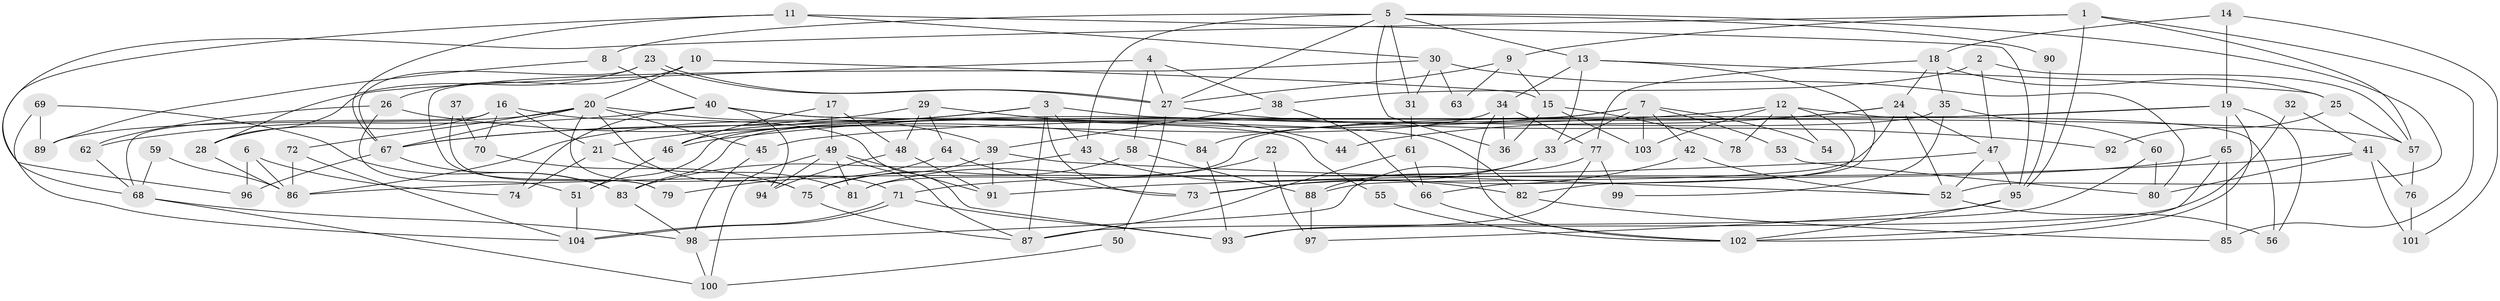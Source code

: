 // Generated by graph-tools (version 1.1) at 2025/50/03/09/25 04:50:38]
// undirected, 104 vertices, 208 edges
graph export_dot {
graph [start="1"]
  node [color=gray90,style=filled];
  1;
  2;
  3;
  4;
  5;
  6;
  7;
  8;
  9;
  10;
  11;
  12;
  13;
  14;
  15;
  16;
  17;
  18;
  19;
  20;
  21;
  22;
  23;
  24;
  25;
  26;
  27;
  28;
  29;
  30;
  31;
  32;
  33;
  34;
  35;
  36;
  37;
  38;
  39;
  40;
  41;
  42;
  43;
  44;
  45;
  46;
  47;
  48;
  49;
  50;
  51;
  52;
  53;
  54;
  55;
  56;
  57;
  58;
  59;
  60;
  61;
  62;
  63;
  64;
  65;
  66;
  67;
  68;
  69;
  70;
  71;
  72;
  73;
  74;
  75;
  76;
  77;
  78;
  79;
  80;
  81;
  82;
  83;
  84;
  85;
  86;
  87;
  88;
  89;
  90;
  91;
  92;
  93;
  94;
  95;
  96;
  97;
  98;
  99;
  100;
  101;
  102;
  103;
  104;
  1 -- 95;
  1 -- 9;
  1 -- 57;
  1 -- 68;
  1 -- 85;
  2 -- 38;
  2 -- 47;
  2 -- 57;
  3 -- 67;
  3 -- 57;
  3 -- 43;
  3 -- 73;
  3 -- 86;
  3 -- 87;
  4 -- 28;
  4 -- 27;
  4 -- 38;
  4 -- 58;
  5 -- 13;
  5 -- 43;
  5 -- 8;
  5 -- 27;
  5 -- 31;
  5 -- 36;
  5 -- 52;
  5 -- 90;
  6 -- 86;
  6 -- 96;
  6 -- 74;
  7 -- 51;
  7 -- 42;
  7 -- 21;
  7 -- 33;
  7 -- 53;
  7 -- 54;
  7 -- 103;
  8 -- 40;
  8 -- 89;
  9 -- 27;
  9 -- 15;
  9 -- 63;
  10 -- 20;
  10 -- 26;
  10 -- 15;
  11 -- 67;
  11 -- 95;
  11 -- 30;
  11 -- 96;
  12 -- 103;
  12 -- 56;
  12 -- 46;
  12 -- 54;
  12 -- 66;
  12 -- 78;
  13 -- 25;
  13 -- 34;
  13 -- 33;
  13 -- 82;
  14 -- 18;
  14 -- 19;
  14 -- 101;
  15 -- 36;
  15 -- 78;
  15 -- 103;
  16 -- 21;
  16 -- 68;
  16 -- 28;
  16 -- 70;
  16 -- 93;
  17 -- 46;
  17 -- 49;
  17 -- 48;
  18 -- 24;
  18 -- 77;
  18 -- 25;
  18 -- 35;
  19 -- 45;
  19 -- 65;
  19 -- 56;
  19 -- 81;
  19 -- 102;
  20 -- 75;
  20 -- 67;
  20 -- 39;
  20 -- 45;
  20 -- 71;
  20 -- 72;
  20 -- 89;
  21 -- 81;
  21 -- 74;
  22 -- 81;
  22 -- 97;
  23 -- 27;
  23 -- 27;
  23 -- 28;
  23 -- 67;
  24 -- 47;
  24 -- 52;
  24 -- 44;
  24 -- 84;
  24 -- 88;
  25 -- 57;
  25 -- 92;
  26 -- 62;
  26 -- 84;
  26 -- 51;
  27 -- 50;
  27 -- 92;
  28 -- 86;
  29 -- 48;
  29 -- 67;
  29 -- 44;
  29 -- 64;
  30 -- 80;
  30 -- 31;
  30 -- 63;
  30 -- 79;
  31 -- 61;
  32 -- 41;
  32 -- 93;
  33 -- 73;
  33 -- 88;
  34 -- 46;
  34 -- 102;
  34 -- 36;
  34 -- 77;
  35 -- 83;
  35 -- 60;
  35 -- 99;
  37 -- 79;
  37 -- 70;
  38 -- 39;
  38 -- 66;
  39 -- 75;
  39 -- 52;
  39 -- 91;
  40 -- 82;
  40 -- 74;
  40 -- 55;
  40 -- 62;
  40 -- 94;
  41 -- 101;
  41 -- 91;
  41 -- 76;
  41 -- 80;
  42 -- 73;
  42 -- 52;
  43 -- 82;
  43 -- 83;
  45 -- 98;
  46 -- 51;
  47 -- 52;
  47 -- 86;
  47 -- 95;
  48 -- 91;
  48 -- 94;
  49 -- 94;
  49 -- 87;
  49 -- 81;
  49 -- 91;
  49 -- 100;
  50 -- 100;
  51 -- 104;
  52 -- 56;
  53 -- 80;
  55 -- 102;
  57 -- 76;
  58 -- 88;
  58 -- 75;
  59 -- 86;
  59 -- 68;
  60 -- 87;
  60 -- 80;
  61 -- 66;
  61 -- 87;
  62 -- 68;
  64 -- 73;
  64 -- 79;
  65 -- 71;
  65 -- 102;
  65 -- 85;
  66 -- 102;
  67 -- 83;
  67 -- 96;
  68 -- 100;
  68 -- 98;
  69 -- 83;
  69 -- 89;
  69 -- 104;
  70 -- 75;
  71 -- 104;
  71 -- 104;
  71 -- 93;
  72 -- 104;
  72 -- 86;
  75 -- 87;
  76 -- 101;
  77 -- 93;
  77 -- 98;
  77 -- 99;
  82 -- 85;
  83 -- 98;
  84 -- 93;
  88 -- 97;
  90 -- 95;
  95 -- 102;
  95 -- 97;
  98 -- 100;
}
